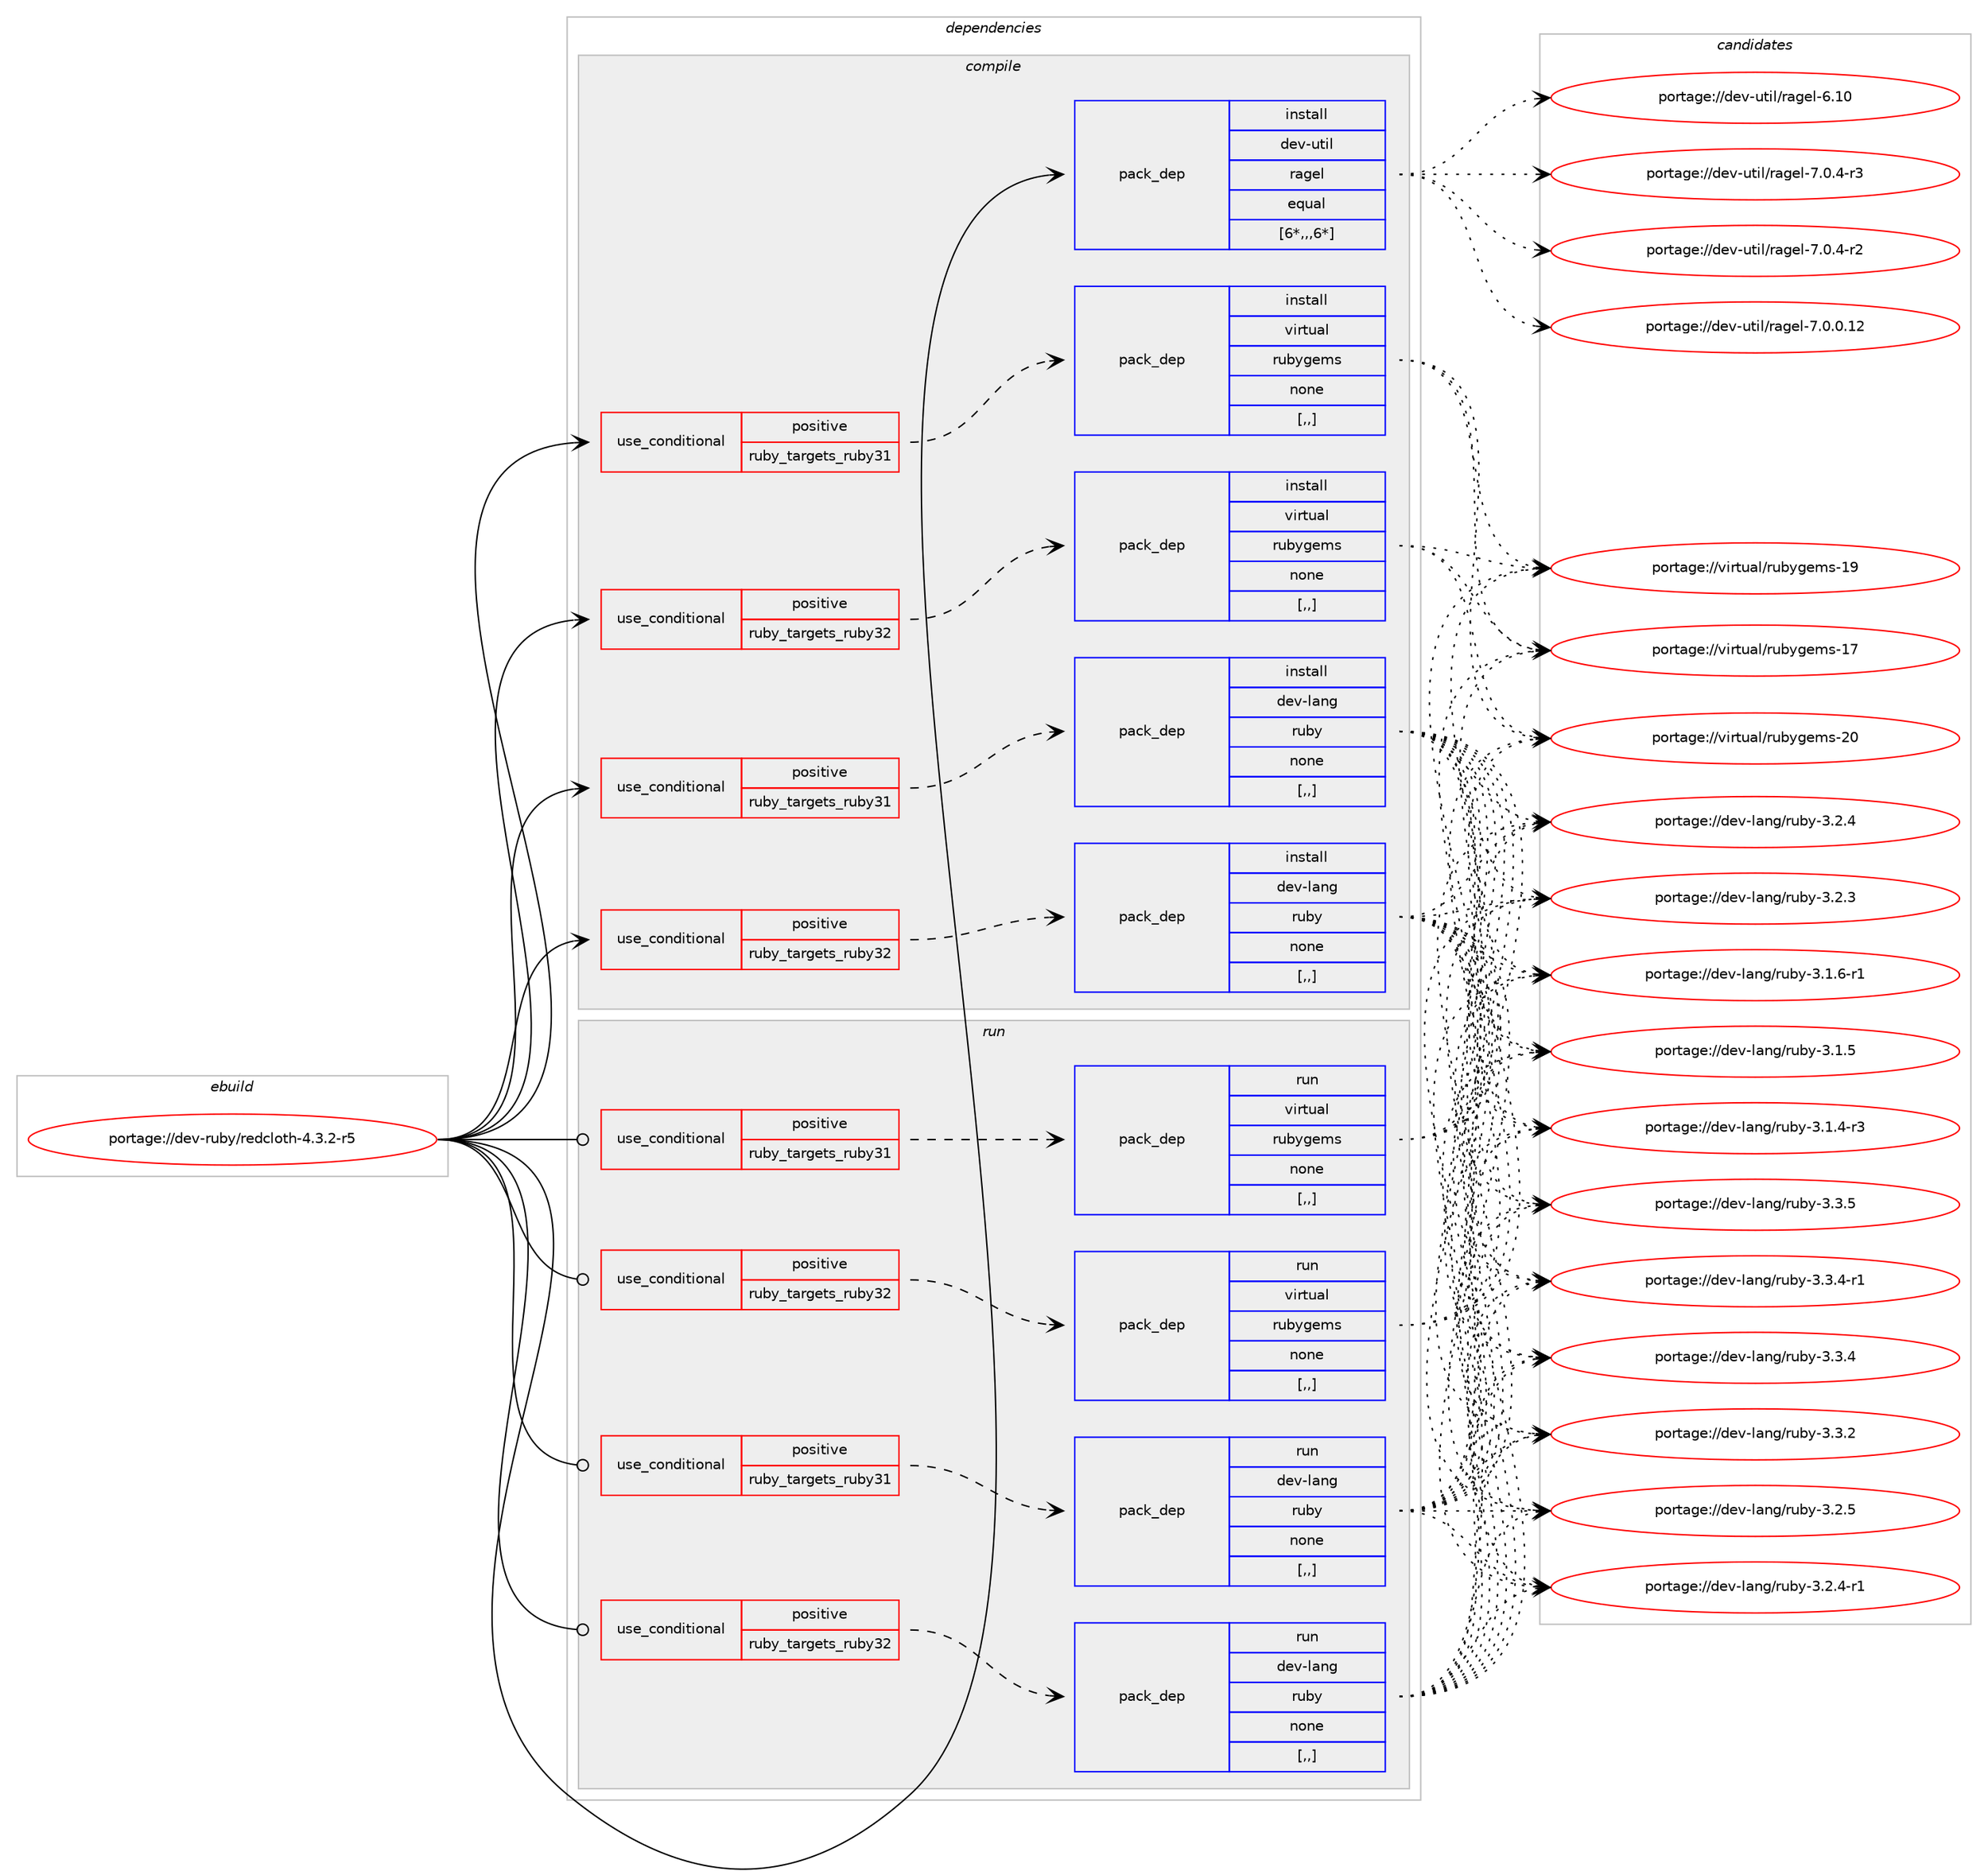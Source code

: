digraph prolog {

# *************
# Graph options
# *************

newrank=true;
concentrate=true;
compound=true;
graph [rankdir=LR,fontname=Helvetica,fontsize=10,ranksep=1.5];#, ranksep=2.5, nodesep=0.2];
edge  [arrowhead=vee];
node  [fontname=Helvetica,fontsize=10];

# **********
# The ebuild
# **********

subgraph cluster_leftcol {
color=gray;
label=<<i>ebuild</i>>;
id [label="portage://dev-ruby/redcloth-4.3.2-r5", color=red, width=4, href="../dev-ruby/redcloth-4.3.2-r5.svg"];
}

# ****************
# The dependencies
# ****************

subgraph cluster_midcol {
color=gray;
label=<<i>dependencies</i>>;
subgraph cluster_compile {
fillcolor="#eeeeee";
style=filled;
label=<<i>compile</i>>;
subgraph cond185302 {
dependency694296 [label=<<TABLE BORDER="0" CELLBORDER="1" CELLSPACING="0" CELLPADDING="4"><TR><TD ROWSPAN="3" CELLPADDING="10">use_conditional</TD></TR><TR><TD>positive</TD></TR><TR><TD>ruby_targets_ruby31</TD></TR></TABLE>>, shape=none, color=red];
subgraph pack504043 {
dependency694297 [label=<<TABLE BORDER="0" CELLBORDER="1" CELLSPACING="0" CELLPADDING="4" WIDTH="220"><TR><TD ROWSPAN="6" CELLPADDING="30">pack_dep</TD></TR><TR><TD WIDTH="110">install</TD></TR><TR><TD>dev-lang</TD></TR><TR><TD>ruby</TD></TR><TR><TD>none</TD></TR><TR><TD>[,,]</TD></TR></TABLE>>, shape=none, color=blue];
}
dependency694296:e -> dependency694297:w [weight=20,style="dashed",arrowhead="vee"];
}
id:e -> dependency694296:w [weight=20,style="solid",arrowhead="vee"];
subgraph cond185303 {
dependency694298 [label=<<TABLE BORDER="0" CELLBORDER="1" CELLSPACING="0" CELLPADDING="4"><TR><TD ROWSPAN="3" CELLPADDING="10">use_conditional</TD></TR><TR><TD>positive</TD></TR><TR><TD>ruby_targets_ruby31</TD></TR></TABLE>>, shape=none, color=red];
subgraph pack504044 {
dependency694299 [label=<<TABLE BORDER="0" CELLBORDER="1" CELLSPACING="0" CELLPADDING="4" WIDTH="220"><TR><TD ROWSPAN="6" CELLPADDING="30">pack_dep</TD></TR><TR><TD WIDTH="110">install</TD></TR><TR><TD>virtual</TD></TR><TR><TD>rubygems</TD></TR><TR><TD>none</TD></TR><TR><TD>[,,]</TD></TR></TABLE>>, shape=none, color=blue];
}
dependency694298:e -> dependency694299:w [weight=20,style="dashed",arrowhead="vee"];
}
id:e -> dependency694298:w [weight=20,style="solid",arrowhead="vee"];
subgraph cond185304 {
dependency694300 [label=<<TABLE BORDER="0" CELLBORDER="1" CELLSPACING="0" CELLPADDING="4"><TR><TD ROWSPAN="3" CELLPADDING="10">use_conditional</TD></TR><TR><TD>positive</TD></TR><TR><TD>ruby_targets_ruby32</TD></TR></TABLE>>, shape=none, color=red];
subgraph pack504045 {
dependency694301 [label=<<TABLE BORDER="0" CELLBORDER="1" CELLSPACING="0" CELLPADDING="4" WIDTH="220"><TR><TD ROWSPAN="6" CELLPADDING="30">pack_dep</TD></TR><TR><TD WIDTH="110">install</TD></TR><TR><TD>dev-lang</TD></TR><TR><TD>ruby</TD></TR><TR><TD>none</TD></TR><TR><TD>[,,]</TD></TR></TABLE>>, shape=none, color=blue];
}
dependency694300:e -> dependency694301:w [weight=20,style="dashed",arrowhead="vee"];
}
id:e -> dependency694300:w [weight=20,style="solid",arrowhead="vee"];
subgraph cond185305 {
dependency694302 [label=<<TABLE BORDER="0" CELLBORDER="1" CELLSPACING="0" CELLPADDING="4"><TR><TD ROWSPAN="3" CELLPADDING="10">use_conditional</TD></TR><TR><TD>positive</TD></TR><TR><TD>ruby_targets_ruby32</TD></TR></TABLE>>, shape=none, color=red];
subgraph pack504046 {
dependency694303 [label=<<TABLE BORDER="0" CELLBORDER="1" CELLSPACING="0" CELLPADDING="4" WIDTH="220"><TR><TD ROWSPAN="6" CELLPADDING="30">pack_dep</TD></TR><TR><TD WIDTH="110">install</TD></TR><TR><TD>virtual</TD></TR><TR><TD>rubygems</TD></TR><TR><TD>none</TD></TR><TR><TD>[,,]</TD></TR></TABLE>>, shape=none, color=blue];
}
dependency694302:e -> dependency694303:w [weight=20,style="dashed",arrowhead="vee"];
}
id:e -> dependency694302:w [weight=20,style="solid",arrowhead="vee"];
subgraph pack504047 {
dependency694304 [label=<<TABLE BORDER="0" CELLBORDER="1" CELLSPACING="0" CELLPADDING="4" WIDTH="220"><TR><TD ROWSPAN="6" CELLPADDING="30">pack_dep</TD></TR><TR><TD WIDTH="110">install</TD></TR><TR><TD>dev-util</TD></TR><TR><TD>ragel</TD></TR><TR><TD>equal</TD></TR><TR><TD>[6*,,,6*]</TD></TR></TABLE>>, shape=none, color=blue];
}
id:e -> dependency694304:w [weight=20,style="solid",arrowhead="vee"];
}
subgraph cluster_compileandrun {
fillcolor="#eeeeee";
style=filled;
label=<<i>compile and run</i>>;
}
subgraph cluster_run {
fillcolor="#eeeeee";
style=filled;
label=<<i>run</i>>;
subgraph cond185306 {
dependency694305 [label=<<TABLE BORDER="0" CELLBORDER="1" CELLSPACING="0" CELLPADDING="4"><TR><TD ROWSPAN="3" CELLPADDING="10">use_conditional</TD></TR><TR><TD>positive</TD></TR><TR><TD>ruby_targets_ruby31</TD></TR></TABLE>>, shape=none, color=red];
subgraph pack504048 {
dependency694306 [label=<<TABLE BORDER="0" CELLBORDER="1" CELLSPACING="0" CELLPADDING="4" WIDTH="220"><TR><TD ROWSPAN="6" CELLPADDING="30">pack_dep</TD></TR><TR><TD WIDTH="110">run</TD></TR><TR><TD>dev-lang</TD></TR><TR><TD>ruby</TD></TR><TR><TD>none</TD></TR><TR><TD>[,,]</TD></TR></TABLE>>, shape=none, color=blue];
}
dependency694305:e -> dependency694306:w [weight=20,style="dashed",arrowhead="vee"];
}
id:e -> dependency694305:w [weight=20,style="solid",arrowhead="odot"];
subgraph cond185307 {
dependency694307 [label=<<TABLE BORDER="0" CELLBORDER="1" CELLSPACING="0" CELLPADDING="4"><TR><TD ROWSPAN="3" CELLPADDING="10">use_conditional</TD></TR><TR><TD>positive</TD></TR><TR><TD>ruby_targets_ruby31</TD></TR></TABLE>>, shape=none, color=red];
subgraph pack504049 {
dependency694308 [label=<<TABLE BORDER="0" CELLBORDER="1" CELLSPACING="0" CELLPADDING="4" WIDTH="220"><TR><TD ROWSPAN="6" CELLPADDING="30">pack_dep</TD></TR><TR><TD WIDTH="110">run</TD></TR><TR><TD>virtual</TD></TR><TR><TD>rubygems</TD></TR><TR><TD>none</TD></TR><TR><TD>[,,]</TD></TR></TABLE>>, shape=none, color=blue];
}
dependency694307:e -> dependency694308:w [weight=20,style="dashed",arrowhead="vee"];
}
id:e -> dependency694307:w [weight=20,style="solid",arrowhead="odot"];
subgraph cond185308 {
dependency694309 [label=<<TABLE BORDER="0" CELLBORDER="1" CELLSPACING="0" CELLPADDING="4"><TR><TD ROWSPAN="3" CELLPADDING="10">use_conditional</TD></TR><TR><TD>positive</TD></TR><TR><TD>ruby_targets_ruby32</TD></TR></TABLE>>, shape=none, color=red];
subgraph pack504050 {
dependency694310 [label=<<TABLE BORDER="0" CELLBORDER="1" CELLSPACING="0" CELLPADDING="4" WIDTH="220"><TR><TD ROWSPAN="6" CELLPADDING="30">pack_dep</TD></TR><TR><TD WIDTH="110">run</TD></TR><TR><TD>dev-lang</TD></TR><TR><TD>ruby</TD></TR><TR><TD>none</TD></TR><TR><TD>[,,]</TD></TR></TABLE>>, shape=none, color=blue];
}
dependency694309:e -> dependency694310:w [weight=20,style="dashed",arrowhead="vee"];
}
id:e -> dependency694309:w [weight=20,style="solid",arrowhead="odot"];
subgraph cond185309 {
dependency694311 [label=<<TABLE BORDER="0" CELLBORDER="1" CELLSPACING="0" CELLPADDING="4"><TR><TD ROWSPAN="3" CELLPADDING="10">use_conditional</TD></TR><TR><TD>positive</TD></TR><TR><TD>ruby_targets_ruby32</TD></TR></TABLE>>, shape=none, color=red];
subgraph pack504051 {
dependency694312 [label=<<TABLE BORDER="0" CELLBORDER="1" CELLSPACING="0" CELLPADDING="4" WIDTH="220"><TR><TD ROWSPAN="6" CELLPADDING="30">pack_dep</TD></TR><TR><TD WIDTH="110">run</TD></TR><TR><TD>virtual</TD></TR><TR><TD>rubygems</TD></TR><TR><TD>none</TD></TR><TR><TD>[,,]</TD></TR></TABLE>>, shape=none, color=blue];
}
dependency694311:e -> dependency694312:w [weight=20,style="dashed",arrowhead="vee"];
}
id:e -> dependency694311:w [weight=20,style="solid",arrowhead="odot"];
}
}

# **************
# The candidates
# **************

subgraph cluster_choices {
rank=same;
color=gray;
label=<<i>candidates</i>>;

subgraph choice504043 {
color=black;
nodesep=1;
choice10010111845108971101034711411798121455146514653 [label="portage://dev-lang/ruby-3.3.5", color=red, width=4,href="../dev-lang/ruby-3.3.5.svg"];
choice100101118451089711010347114117981214551465146524511449 [label="portage://dev-lang/ruby-3.3.4-r1", color=red, width=4,href="../dev-lang/ruby-3.3.4-r1.svg"];
choice10010111845108971101034711411798121455146514652 [label="portage://dev-lang/ruby-3.3.4", color=red, width=4,href="../dev-lang/ruby-3.3.4.svg"];
choice10010111845108971101034711411798121455146514650 [label="portage://dev-lang/ruby-3.3.2", color=red, width=4,href="../dev-lang/ruby-3.3.2.svg"];
choice10010111845108971101034711411798121455146504653 [label="portage://dev-lang/ruby-3.2.5", color=red, width=4,href="../dev-lang/ruby-3.2.5.svg"];
choice100101118451089711010347114117981214551465046524511449 [label="portage://dev-lang/ruby-3.2.4-r1", color=red, width=4,href="../dev-lang/ruby-3.2.4-r1.svg"];
choice10010111845108971101034711411798121455146504652 [label="portage://dev-lang/ruby-3.2.4", color=red, width=4,href="../dev-lang/ruby-3.2.4.svg"];
choice10010111845108971101034711411798121455146504651 [label="portage://dev-lang/ruby-3.2.3", color=red, width=4,href="../dev-lang/ruby-3.2.3.svg"];
choice100101118451089711010347114117981214551464946544511449 [label="portage://dev-lang/ruby-3.1.6-r1", color=red, width=4,href="../dev-lang/ruby-3.1.6-r1.svg"];
choice10010111845108971101034711411798121455146494653 [label="portage://dev-lang/ruby-3.1.5", color=red, width=4,href="../dev-lang/ruby-3.1.5.svg"];
choice100101118451089711010347114117981214551464946524511451 [label="portage://dev-lang/ruby-3.1.4-r3", color=red, width=4,href="../dev-lang/ruby-3.1.4-r3.svg"];
dependency694297:e -> choice10010111845108971101034711411798121455146514653:w [style=dotted,weight="100"];
dependency694297:e -> choice100101118451089711010347114117981214551465146524511449:w [style=dotted,weight="100"];
dependency694297:e -> choice10010111845108971101034711411798121455146514652:w [style=dotted,weight="100"];
dependency694297:e -> choice10010111845108971101034711411798121455146514650:w [style=dotted,weight="100"];
dependency694297:e -> choice10010111845108971101034711411798121455146504653:w [style=dotted,weight="100"];
dependency694297:e -> choice100101118451089711010347114117981214551465046524511449:w [style=dotted,weight="100"];
dependency694297:e -> choice10010111845108971101034711411798121455146504652:w [style=dotted,weight="100"];
dependency694297:e -> choice10010111845108971101034711411798121455146504651:w [style=dotted,weight="100"];
dependency694297:e -> choice100101118451089711010347114117981214551464946544511449:w [style=dotted,weight="100"];
dependency694297:e -> choice10010111845108971101034711411798121455146494653:w [style=dotted,weight="100"];
dependency694297:e -> choice100101118451089711010347114117981214551464946524511451:w [style=dotted,weight="100"];
}
subgraph choice504044 {
color=black;
nodesep=1;
choice118105114116117971084711411798121103101109115455048 [label="portage://virtual/rubygems-20", color=red, width=4,href="../virtual/rubygems-20.svg"];
choice118105114116117971084711411798121103101109115454957 [label="portage://virtual/rubygems-19", color=red, width=4,href="../virtual/rubygems-19.svg"];
choice118105114116117971084711411798121103101109115454955 [label="portage://virtual/rubygems-17", color=red, width=4,href="../virtual/rubygems-17.svg"];
dependency694299:e -> choice118105114116117971084711411798121103101109115455048:w [style=dotted,weight="100"];
dependency694299:e -> choice118105114116117971084711411798121103101109115454957:w [style=dotted,weight="100"];
dependency694299:e -> choice118105114116117971084711411798121103101109115454955:w [style=dotted,weight="100"];
}
subgraph choice504045 {
color=black;
nodesep=1;
choice10010111845108971101034711411798121455146514653 [label="portage://dev-lang/ruby-3.3.5", color=red, width=4,href="../dev-lang/ruby-3.3.5.svg"];
choice100101118451089711010347114117981214551465146524511449 [label="portage://dev-lang/ruby-3.3.4-r1", color=red, width=4,href="../dev-lang/ruby-3.3.4-r1.svg"];
choice10010111845108971101034711411798121455146514652 [label="portage://dev-lang/ruby-3.3.4", color=red, width=4,href="../dev-lang/ruby-3.3.4.svg"];
choice10010111845108971101034711411798121455146514650 [label="portage://dev-lang/ruby-3.3.2", color=red, width=4,href="../dev-lang/ruby-3.3.2.svg"];
choice10010111845108971101034711411798121455146504653 [label="portage://dev-lang/ruby-3.2.5", color=red, width=4,href="../dev-lang/ruby-3.2.5.svg"];
choice100101118451089711010347114117981214551465046524511449 [label="portage://dev-lang/ruby-3.2.4-r1", color=red, width=4,href="../dev-lang/ruby-3.2.4-r1.svg"];
choice10010111845108971101034711411798121455146504652 [label="portage://dev-lang/ruby-3.2.4", color=red, width=4,href="../dev-lang/ruby-3.2.4.svg"];
choice10010111845108971101034711411798121455146504651 [label="portage://dev-lang/ruby-3.2.3", color=red, width=4,href="../dev-lang/ruby-3.2.3.svg"];
choice100101118451089711010347114117981214551464946544511449 [label="portage://dev-lang/ruby-3.1.6-r1", color=red, width=4,href="../dev-lang/ruby-3.1.6-r1.svg"];
choice10010111845108971101034711411798121455146494653 [label="portage://dev-lang/ruby-3.1.5", color=red, width=4,href="../dev-lang/ruby-3.1.5.svg"];
choice100101118451089711010347114117981214551464946524511451 [label="portage://dev-lang/ruby-3.1.4-r3", color=red, width=4,href="../dev-lang/ruby-3.1.4-r3.svg"];
dependency694301:e -> choice10010111845108971101034711411798121455146514653:w [style=dotted,weight="100"];
dependency694301:e -> choice100101118451089711010347114117981214551465146524511449:w [style=dotted,weight="100"];
dependency694301:e -> choice10010111845108971101034711411798121455146514652:w [style=dotted,weight="100"];
dependency694301:e -> choice10010111845108971101034711411798121455146514650:w [style=dotted,weight="100"];
dependency694301:e -> choice10010111845108971101034711411798121455146504653:w [style=dotted,weight="100"];
dependency694301:e -> choice100101118451089711010347114117981214551465046524511449:w [style=dotted,weight="100"];
dependency694301:e -> choice10010111845108971101034711411798121455146504652:w [style=dotted,weight="100"];
dependency694301:e -> choice10010111845108971101034711411798121455146504651:w [style=dotted,weight="100"];
dependency694301:e -> choice100101118451089711010347114117981214551464946544511449:w [style=dotted,weight="100"];
dependency694301:e -> choice10010111845108971101034711411798121455146494653:w [style=dotted,weight="100"];
dependency694301:e -> choice100101118451089711010347114117981214551464946524511451:w [style=dotted,weight="100"];
}
subgraph choice504046 {
color=black;
nodesep=1;
choice118105114116117971084711411798121103101109115455048 [label="portage://virtual/rubygems-20", color=red, width=4,href="../virtual/rubygems-20.svg"];
choice118105114116117971084711411798121103101109115454957 [label="portage://virtual/rubygems-19", color=red, width=4,href="../virtual/rubygems-19.svg"];
choice118105114116117971084711411798121103101109115454955 [label="portage://virtual/rubygems-17", color=red, width=4,href="../virtual/rubygems-17.svg"];
dependency694303:e -> choice118105114116117971084711411798121103101109115455048:w [style=dotted,weight="100"];
dependency694303:e -> choice118105114116117971084711411798121103101109115454957:w [style=dotted,weight="100"];
dependency694303:e -> choice118105114116117971084711411798121103101109115454955:w [style=dotted,weight="100"];
}
subgraph choice504047 {
color=black;
nodesep=1;
choice1001011184511711610510847114971031011084555464846524511451 [label="portage://dev-util/ragel-7.0.4-r3", color=red, width=4,href="../dev-util/ragel-7.0.4-r3.svg"];
choice1001011184511711610510847114971031011084555464846524511450 [label="portage://dev-util/ragel-7.0.4-r2", color=red, width=4,href="../dev-util/ragel-7.0.4-r2.svg"];
choice100101118451171161051084711497103101108455546484648464950 [label="portage://dev-util/ragel-7.0.0.12", color=red, width=4,href="../dev-util/ragel-7.0.0.12.svg"];
choice1001011184511711610510847114971031011084554464948 [label="portage://dev-util/ragel-6.10", color=red, width=4,href="../dev-util/ragel-6.10.svg"];
dependency694304:e -> choice1001011184511711610510847114971031011084555464846524511451:w [style=dotted,weight="100"];
dependency694304:e -> choice1001011184511711610510847114971031011084555464846524511450:w [style=dotted,weight="100"];
dependency694304:e -> choice100101118451171161051084711497103101108455546484648464950:w [style=dotted,weight="100"];
dependency694304:e -> choice1001011184511711610510847114971031011084554464948:w [style=dotted,weight="100"];
}
subgraph choice504048 {
color=black;
nodesep=1;
choice10010111845108971101034711411798121455146514653 [label="portage://dev-lang/ruby-3.3.5", color=red, width=4,href="../dev-lang/ruby-3.3.5.svg"];
choice100101118451089711010347114117981214551465146524511449 [label="portage://dev-lang/ruby-3.3.4-r1", color=red, width=4,href="../dev-lang/ruby-3.3.4-r1.svg"];
choice10010111845108971101034711411798121455146514652 [label="portage://dev-lang/ruby-3.3.4", color=red, width=4,href="../dev-lang/ruby-3.3.4.svg"];
choice10010111845108971101034711411798121455146514650 [label="portage://dev-lang/ruby-3.3.2", color=red, width=4,href="../dev-lang/ruby-3.3.2.svg"];
choice10010111845108971101034711411798121455146504653 [label="portage://dev-lang/ruby-3.2.5", color=red, width=4,href="../dev-lang/ruby-3.2.5.svg"];
choice100101118451089711010347114117981214551465046524511449 [label="portage://dev-lang/ruby-3.2.4-r1", color=red, width=4,href="../dev-lang/ruby-3.2.4-r1.svg"];
choice10010111845108971101034711411798121455146504652 [label="portage://dev-lang/ruby-3.2.4", color=red, width=4,href="../dev-lang/ruby-3.2.4.svg"];
choice10010111845108971101034711411798121455146504651 [label="portage://dev-lang/ruby-3.2.3", color=red, width=4,href="../dev-lang/ruby-3.2.3.svg"];
choice100101118451089711010347114117981214551464946544511449 [label="portage://dev-lang/ruby-3.1.6-r1", color=red, width=4,href="../dev-lang/ruby-3.1.6-r1.svg"];
choice10010111845108971101034711411798121455146494653 [label="portage://dev-lang/ruby-3.1.5", color=red, width=4,href="../dev-lang/ruby-3.1.5.svg"];
choice100101118451089711010347114117981214551464946524511451 [label="portage://dev-lang/ruby-3.1.4-r3", color=red, width=4,href="../dev-lang/ruby-3.1.4-r3.svg"];
dependency694306:e -> choice10010111845108971101034711411798121455146514653:w [style=dotted,weight="100"];
dependency694306:e -> choice100101118451089711010347114117981214551465146524511449:w [style=dotted,weight="100"];
dependency694306:e -> choice10010111845108971101034711411798121455146514652:w [style=dotted,weight="100"];
dependency694306:e -> choice10010111845108971101034711411798121455146514650:w [style=dotted,weight="100"];
dependency694306:e -> choice10010111845108971101034711411798121455146504653:w [style=dotted,weight="100"];
dependency694306:e -> choice100101118451089711010347114117981214551465046524511449:w [style=dotted,weight="100"];
dependency694306:e -> choice10010111845108971101034711411798121455146504652:w [style=dotted,weight="100"];
dependency694306:e -> choice10010111845108971101034711411798121455146504651:w [style=dotted,weight="100"];
dependency694306:e -> choice100101118451089711010347114117981214551464946544511449:w [style=dotted,weight="100"];
dependency694306:e -> choice10010111845108971101034711411798121455146494653:w [style=dotted,weight="100"];
dependency694306:e -> choice100101118451089711010347114117981214551464946524511451:w [style=dotted,weight="100"];
}
subgraph choice504049 {
color=black;
nodesep=1;
choice118105114116117971084711411798121103101109115455048 [label="portage://virtual/rubygems-20", color=red, width=4,href="../virtual/rubygems-20.svg"];
choice118105114116117971084711411798121103101109115454957 [label="portage://virtual/rubygems-19", color=red, width=4,href="../virtual/rubygems-19.svg"];
choice118105114116117971084711411798121103101109115454955 [label="portage://virtual/rubygems-17", color=red, width=4,href="../virtual/rubygems-17.svg"];
dependency694308:e -> choice118105114116117971084711411798121103101109115455048:w [style=dotted,weight="100"];
dependency694308:e -> choice118105114116117971084711411798121103101109115454957:w [style=dotted,weight="100"];
dependency694308:e -> choice118105114116117971084711411798121103101109115454955:w [style=dotted,weight="100"];
}
subgraph choice504050 {
color=black;
nodesep=1;
choice10010111845108971101034711411798121455146514653 [label="portage://dev-lang/ruby-3.3.5", color=red, width=4,href="../dev-lang/ruby-3.3.5.svg"];
choice100101118451089711010347114117981214551465146524511449 [label="portage://dev-lang/ruby-3.3.4-r1", color=red, width=4,href="../dev-lang/ruby-3.3.4-r1.svg"];
choice10010111845108971101034711411798121455146514652 [label="portage://dev-lang/ruby-3.3.4", color=red, width=4,href="../dev-lang/ruby-3.3.4.svg"];
choice10010111845108971101034711411798121455146514650 [label="portage://dev-lang/ruby-3.3.2", color=red, width=4,href="../dev-lang/ruby-3.3.2.svg"];
choice10010111845108971101034711411798121455146504653 [label="portage://dev-lang/ruby-3.2.5", color=red, width=4,href="../dev-lang/ruby-3.2.5.svg"];
choice100101118451089711010347114117981214551465046524511449 [label="portage://dev-lang/ruby-3.2.4-r1", color=red, width=4,href="../dev-lang/ruby-3.2.4-r1.svg"];
choice10010111845108971101034711411798121455146504652 [label="portage://dev-lang/ruby-3.2.4", color=red, width=4,href="../dev-lang/ruby-3.2.4.svg"];
choice10010111845108971101034711411798121455146504651 [label="portage://dev-lang/ruby-3.2.3", color=red, width=4,href="../dev-lang/ruby-3.2.3.svg"];
choice100101118451089711010347114117981214551464946544511449 [label="portage://dev-lang/ruby-3.1.6-r1", color=red, width=4,href="../dev-lang/ruby-3.1.6-r1.svg"];
choice10010111845108971101034711411798121455146494653 [label="portage://dev-lang/ruby-3.1.5", color=red, width=4,href="../dev-lang/ruby-3.1.5.svg"];
choice100101118451089711010347114117981214551464946524511451 [label="portage://dev-lang/ruby-3.1.4-r3", color=red, width=4,href="../dev-lang/ruby-3.1.4-r3.svg"];
dependency694310:e -> choice10010111845108971101034711411798121455146514653:w [style=dotted,weight="100"];
dependency694310:e -> choice100101118451089711010347114117981214551465146524511449:w [style=dotted,weight="100"];
dependency694310:e -> choice10010111845108971101034711411798121455146514652:w [style=dotted,weight="100"];
dependency694310:e -> choice10010111845108971101034711411798121455146514650:w [style=dotted,weight="100"];
dependency694310:e -> choice10010111845108971101034711411798121455146504653:w [style=dotted,weight="100"];
dependency694310:e -> choice100101118451089711010347114117981214551465046524511449:w [style=dotted,weight="100"];
dependency694310:e -> choice10010111845108971101034711411798121455146504652:w [style=dotted,weight="100"];
dependency694310:e -> choice10010111845108971101034711411798121455146504651:w [style=dotted,weight="100"];
dependency694310:e -> choice100101118451089711010347114117981214551464946544511449:w [style=dotted,weight="100"];
dependency694310:e -> choice10010111845108971101034711411798121455146494653:w [style=dotted,weight="100"];
dependency694310:e -> choice100101118451089711010347114117981214551464946524511451:w [style=dotted,weight="100"];
}
subgraph choice504051 {
color=black;
nodesep=1;
choice118105114116117971084711411798121103101109115455048 [label="portage://virtual/rubygems-20", color=red, width=4,href="../virtual/rubygems-20.svg"];
choice118105114116117971084711411798121103101109115454957 [label="portage://virtual/rubygems-19", color=red, width=4,href="../virtual/rubygems-19.svg"];
choice118105114116117971084711411798121103101109115454955 [label="portage://virtual/rubygems-17", color=red, width=4,href="../virtual/rubygems-17.svg"];
dependency694312:e -> choice118105114116117971084711411798121103101109115455048:w [style=dotted,weight="100"];
dependency694312:e -> choice118105114116117971084711411798121103101109115454957:w [style=dotted,weight="100"];
dependency694312:e -> choice118105114116117971084711411798121103101109115454955:w [style=dotted,weight="100"];
}
}

}
